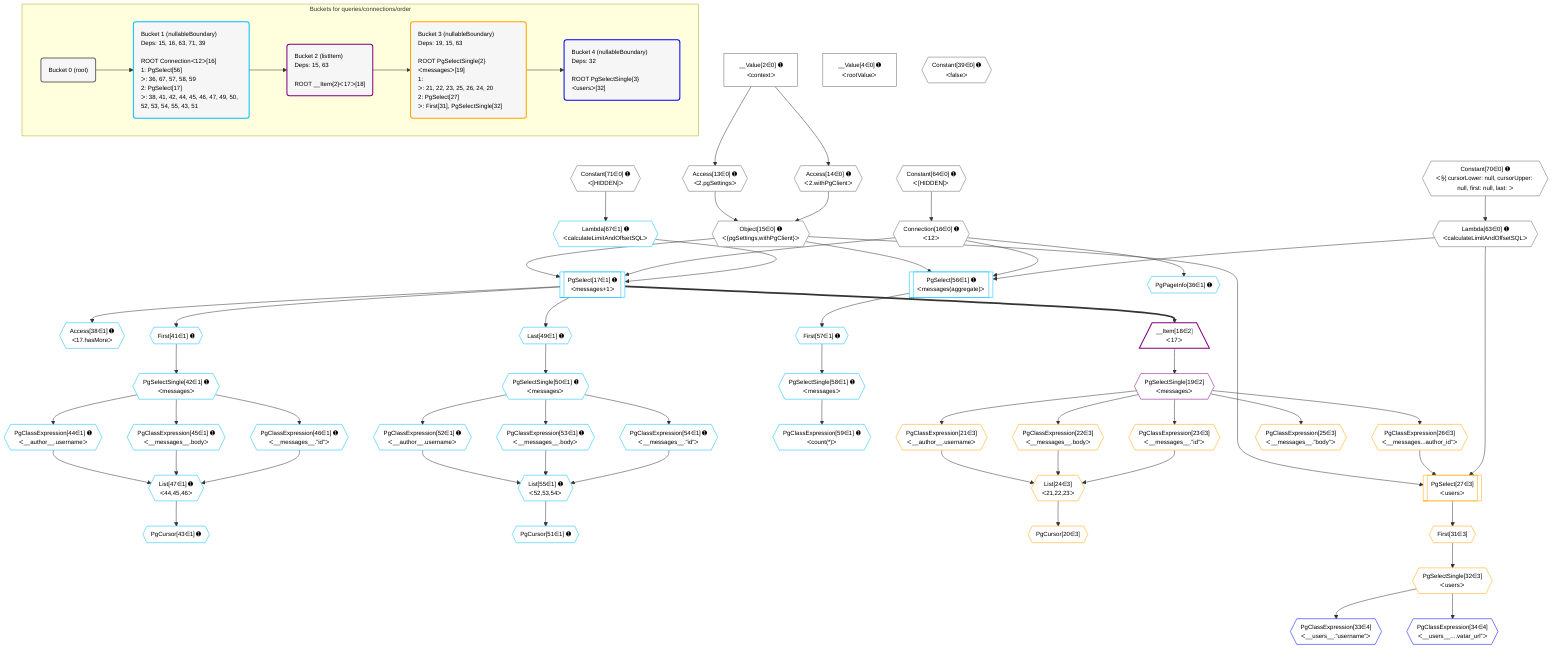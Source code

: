 %%{init: {'themeVariables': { 'fontSize': '12px'}}}%%
graph TD
    classDef path fill:#eee,stroke:#000,color:#000
    classDef plan fill:#fff,stroke-width:1px,color:#000
    classDef itemplan fill:#fff,stroke-width:2px,color:#000
    classDef unbatchedplan fill:#dff,stroke-width:1px,color:#000
    classDef sideeffectplan fill:#fcc,stroke-width:2px,color:#000
    classDef bucket fill:#f6f6f6,color:#000,stroke-width:2px,text-align:left


    %% plan dependencies
    Object15{{"Object[15∈0] ➊<br />ᐸ{pgSettings,withPgClient}ᐳ"}}:::plan
    Access13{{"Access[13∈0] ➊<br />ᐸ2.pgSettingsᐳ"}}:::plan
    Access14{{"Access[14∈0] ➊<br />ᐸ2.withPgClientᐳ"}}:::plan
    Access13 & Access14 --> Object15
    __Value2["__Value[2∈0] ➊<br />ᐸcontextᐳ"]:::plan
    __Value2 --> Access13
    __Value2 --> Access14
    Connection16{{"Connection[16∈0] ➊<br />ᐸ12ᐳ"}}:::plan
    Constant64{{"Constant[64∈0] ➊<br />ᐸ[HIDDEN]ᐳ"}}:::plan
    Constant64 --> Connection16
    Lambda63{{"Lambda[63∈0] ➊<br />ᐸcalculateLimitAndOffsetSQLᐳ"}}:::plan
    Constant70{{"Constant[70∈0] ➊<br />ᐸ§{ cursorLower: null, cursorUpper: null, first: null, last: ᐳ"}}:::plan
    Constant70 --> Lambda63
    __Value4["__Value[4∈0] ➊<br />ᐸrootValueᐳ"]:::plan
    Constant39{{"Constant[39∈0] ➊<br />ᐸfalseᐳ"}}:::plan
    Constant71{{"Constant[71∈0] ➊<br />ᐸ[HIDDEN]ᐳ"}}:::plan
    PgSelect17[["PgSelect[17∈1] ➊<br />ᐸmessages+1ᐳ"]]:::plan
    Lambda67{{"Lambda[67∈1] ➊<br />ᐸcalculateLimitAndOffsetSQLᐳ"}}:::plan
    Object15 & Connection16 & Lambda67 --> PgSelect17
    List47{{"List[47∈1] ➊<br />ᐸ44,45,46ᐳ"}}:::plan
    PgClassExpression44{{"PgClassExpression[44∈1] ➊<br />ᐸ__author__.usernameᐳ"}}:::plan
    PgClassExpression45{{"PgClassExpression[45∈1] ➊<br />ᐸ__messages__.bodyᐳ"}}:::plan
    PgClassExpression46{{"PgClassExpression[46∈1] ➊<br />ᐸ__messages__.”id”ᐳ"}}:::plan
    PgClassExpression44 & PgClassExpression45 & PgClassExpression46 --> List47
    List55{{"List[55∈1] ➊<br />ᐸ52,53,54ᐳ"}}:::plan
    PgClassExpression52{{"PgClassExpression[52∈1] ➊<br />ᐸ__author__.usernameᐳ"}}:::plan
    PgClassExpression53{{"PgClassExpression[53∈1] ➊<br />ᐸ__messages__.bodyᐳ"}}:::plan
    PgClassExpression54{{"PgClassExpression[54∈1] ➊<br />ᐸ__messages__.”id”ᐳ"}}:::plan
    PgClassExpression52 & PgClassExpression53 & PgClassExpression54 --> List55
    PgSelect56[["PgSelect[56∈1] ➊<br />ᐸmessages(aggregate)ᐳ"]]:::plan
    Object15 & Connection16 & Lambda63 --> PgSelect56
    PgPageInfo36{{"PgPageInfo[36∈1] ➊"}}:::plan
    Connection16 --> PgPageInfo36
    Access38{{"Access[38∈1] ➊<br />ᐸ17.hasMoreᐳ"}}:::plan
    PgSelect17 --> Access38
    First41{{"First[41∈1] ➊"}}:::plan
    PgSelect17 --> First41
    PgSelectSingle42{{"PgSelectSingle[42∈1] ➊<br />ᐸmessagesᐳ"}}:::plan
    First41 --> PgSelectSingle42
    PgCursor43{{"PgCursor[43∈1] ➊"}}:::plan
    List47 --> PgCursor43
    PgSelectSingle42 --> PgClassExpression44
    PgSelectSingle42 --> PgClassExpression45
    PgSelectSingle42 --> PgClassExpression46
    Last49{{"Last[49∈1] ➊"}}:::plan
    PgSelect17 --> Last49
    PgSelectSingle50{{"PgSelectSingle[50∈1] ➊<br />ᐸmessagesᐳ"}}:::plan
    Last49 --> PgSelectSingle50
    PgCursor51{{"PgCursor[51∈1] ➊"}}:::plan
    List55 --> PgCursor51
    PgSelectSingle50 --> PgClassExpression52
    PgSelectSingle50 --> PgClassExpression53
    PgSelectSingle50 --> PgClassExpression54
    First57{{"First[57∈1] ➊"}}:::plan
    PgSelect56 --> First57
    PgSelectSingle58{{"PgSelectSingle[58∈1] ➊<br />ᐸmessagesᐳ"}}:::plan
    First57 --> PgSelectSingle58
    PgClassExpression59{{"PgClassExpression[59∈1] ➊<br />ᐸcount(*)ᐳ"}}:::plan
    PgSelectSingle58 --> PgClassExpression59
    Constant71 --> Lambda67
    __Item18[/"__Item[18∈2]<br />ᐸ17ᐳ"\]:::itemplan
    PgSelect17 ==> __Item18
    PgSelectSingle19{{"PgSelectSingle[19∈2]<br />ᐸmessagesᐳ"}}:::plan
    __Item18 --> PgSelectSingle19
    List24{{"List[24∈3]<br />ᐸ21,22,23ᐳ"}}:::plan
    PgClassExpression21{{"PgClassExpression[21∈3]<br />ᐸ__author__.usernameᐳ"}}:::plan
    PgClassExpression22{{"PgClassExpression[22∈3]<br />ᐸ__messages__.bodyᐳ"}}:::plan
    PgClassExpression23{{"PgClassExpression[23∈3]<br />ᐸ__messages__.”id”ᐳ"}}:::plan
    PgClassExpression21 & PgClassExpression22 & PgClassExpression23 --> List24
    PgSelect27[["PgSelect[27∈3]<br />ᐸusersᐳ"]]:::plan
    PgClassExpression26{{"PgClassExpression[26∈3]<br />ᐸ__messages...author_id”ᐳ"}}:::plan
    Object15 & PgClassExpression26 & Lambda63 --> PgSelect27
    PgCursor20{{"PgCursor[20∈3]"}}:::plan
    List24 --> PgCursor20
    PgSelectSingle19 --> PgClassExpression21
    PgSelectSingle19 --> PgClassExpression22
    PgSelectSingle19 --> PgClassExpression23
    PgClassExpression25{{"PgClassExpression[25∈3]<br />ᐸ__messages__.”body”ᐳ"}}:::plan
    PgSelectSingle19 --> PgClassExpression25
    PgSelectSingle19 --> PgClassExpression26
    First31{{"First[31∈3]"}}:::plan
    PgSelect27 --> First31
    PgSelectSingle32{{"PgSelectSingle[32∈3]<br />ᐸusersᐳ"}}:::plan
    First31 --> PgSelectSingle32
    PgClassExpression33{{"PgClassExpression[33∈4]<br />ᐸ__users__.”username”ᐳ"}}:::plan
    PgSelectSingle32 --> PgClassExpression33
    PgClassExpression34{{"PgClassExpression[34∈4]<br />ᐸ__users__....vatar_url”ᐳ"}}:::plan
    PgSelectSingle32 --> PgClassExpression34

    %% define steps

    subgraph "Buckets for queries/connections/order"
    Bucket0("Bucket 0 (root)"):::bucket
    classDef bucket0 stroke:#696969
    class Bucket0,__Value2,__Value4,Access13,Access14,Object15,Connection16,Constant39,Lambda63,Constant64,Constant70,Constant71 bucket0
    Bucket1("Bucket 1 (nullableBoundary)<br />Deps: 15, 16, 63, 71, 39<br /><br />ROOT Connectionᐸ12ᐳ[16]<br />1: PgSelect[56]<br />ᐳ: 36, 67, 57, 58, 59<br />2: PgSelect[17]<br />ᐳ: 38, 41, 42, 44, 45, 46, 47, 49, 50, 52, 53, 54, 55, 43, 51"):::bucket
    classDef bucket1 stroke:#00bfff
    class Bucket1,PgSelect17,PgPageInfo36,Access38,First41,PgSelectSingle42,PgCursor43,PgClassExpression44,PgClassExpression45,PgClassExpression46,List47,Last49,PgSelectSingle50,PgCursor51,PgClassExpression52,PgClassExpression53,PgClassExpression54,List55,PgSelect56,First57,PgSelectSingle58,PgClassExpression59,Lambda67 bucket1
    Bucket2("Bucket 2 (listItem)<br />Deps: 15, 63<br /><br />ROOT __Item{2}ᐸ17ᐳ[18]"):::bucket
    classDef bucket2 stroke:#7f007f
    class Bucket2,__Item18,PgSelectSingle19 bucket2
    Bucket3("Bucket 3 (nullableBoundary)<br />Deps: 19, 15, 63<br /><br />ROOT PgSelectSingle{2}ᐸmessagesᐳ[19]<br />1: <br />ᐳ: 21, 22, 23, 25, 26, 24, 20<br />2: PgSelect[27]<br />ᐳ: First[31], PgSelectSingle[32]"):::bucket
    classDef bucket3 stroke:#ffa500
    class Bucket3,PgCursor20,PgClassExpression21,PgClassExpression22,PgClassExpression23,List24,PgClassExpression25,PgClassExpression26,PgSelect27,First31,PgSelectSingle32 bucket3
    Bucket4("Bucket 4 (nullableBoundary)<br />Deps: 32<br /><br />ROOT PgSelectSingle{3}ᐸusersᐳ[32]"):::bucket
    classDef bucket4 stroke:#0000ff
    class Bucket4,PgClassExpression33,PgClassExpression34 bucket4
    Bucket0 --> Bucket1
    Bucket1 --> Bucket2
    Bucket2 --> Bucket3
    Bucket3 --> Bucket4
    end